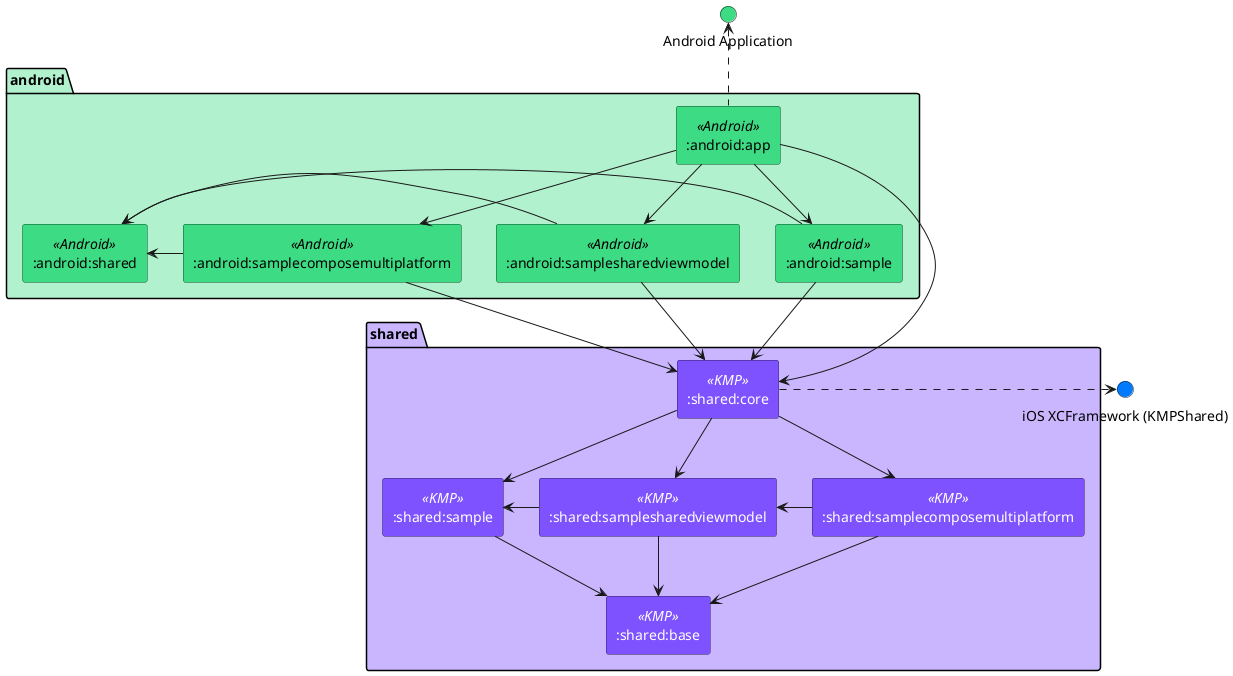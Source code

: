 @startuml
'https://plantuml.com/component-diagram
skinparam componentStyle rectangle

skinparam component {
  BackgroundColor<<Android>> #3DDC84
  BorderColor<<Android>> #0B4E29
  FontColor<<KMP>> #white
  BackgroundColor<<KMP>> #7F52FF
  BorderColor<<KMP>> #312161
}

package "android" #B2F1CE {
    [:android:app] <<Android>>
    [:android:sample] <<Android>>
    [:android:samplesharedviewmodel] <<Android>>
    [:android:samplecomposemultiplatform] <<Android>>
    [:android:shared] <<Android>>
}

package "shared" #C9B6FF {
    [:shared:base] <<KMP>>
    [:shared:core] <<KMP>>
    [:shared:sample] <<KMP>>
    [:shared:samplesharedviewmodel] <<KMP>>
    [:shared:samplecomposemultiplatform] <<KMP>>
}

interface "Android Application" #3DDC84

"Android Application" <.. [:android:app]
[:android:app] --> [:android:sample]
[:android:app] --> [:android:samplesharedviewmodel]
[:android:app] --> [:android:samplecomposemultiplatform]

[:android:sample] -left-> [:android:shared]
[:android:samplesharedviewmodel] -left-> [:android:shared]
[:android:samplecomposemultiplatform] -left-> [:android:shared]

[:android:app] -down-> [:shared:core]
interface "iOS XCFramework (KMPShared)" #007AFF
"iOS XCFramework (KMPShared)" <.left. [:shared:core]

[:android:sample] --> [:shared:core]
[:android:samplesharedviewmodel] --> [:shared:core]
[:android:samplecomposemultiplatform] --> [:shared:core]

[:shared:core] --> [:shared:sample]
[:shared:core] --> [:shared:samplesharedviewmodel]
[:shared:core] --> [:shared:samplecomposemultiplatform]

[:shared:sample] --> [:shared:base]
[:shared:samplesharedviewmodel] --> [:shared:base]
[:shared:samplecomposemultiplatform] --> [:shared:base]

[:shared:samplesharedviewmodel] -left-> [:shared:sample]
[:shared:samplecomposemultiplatform] -left-> [:shared:samplesharedviewmodel]
@enduml